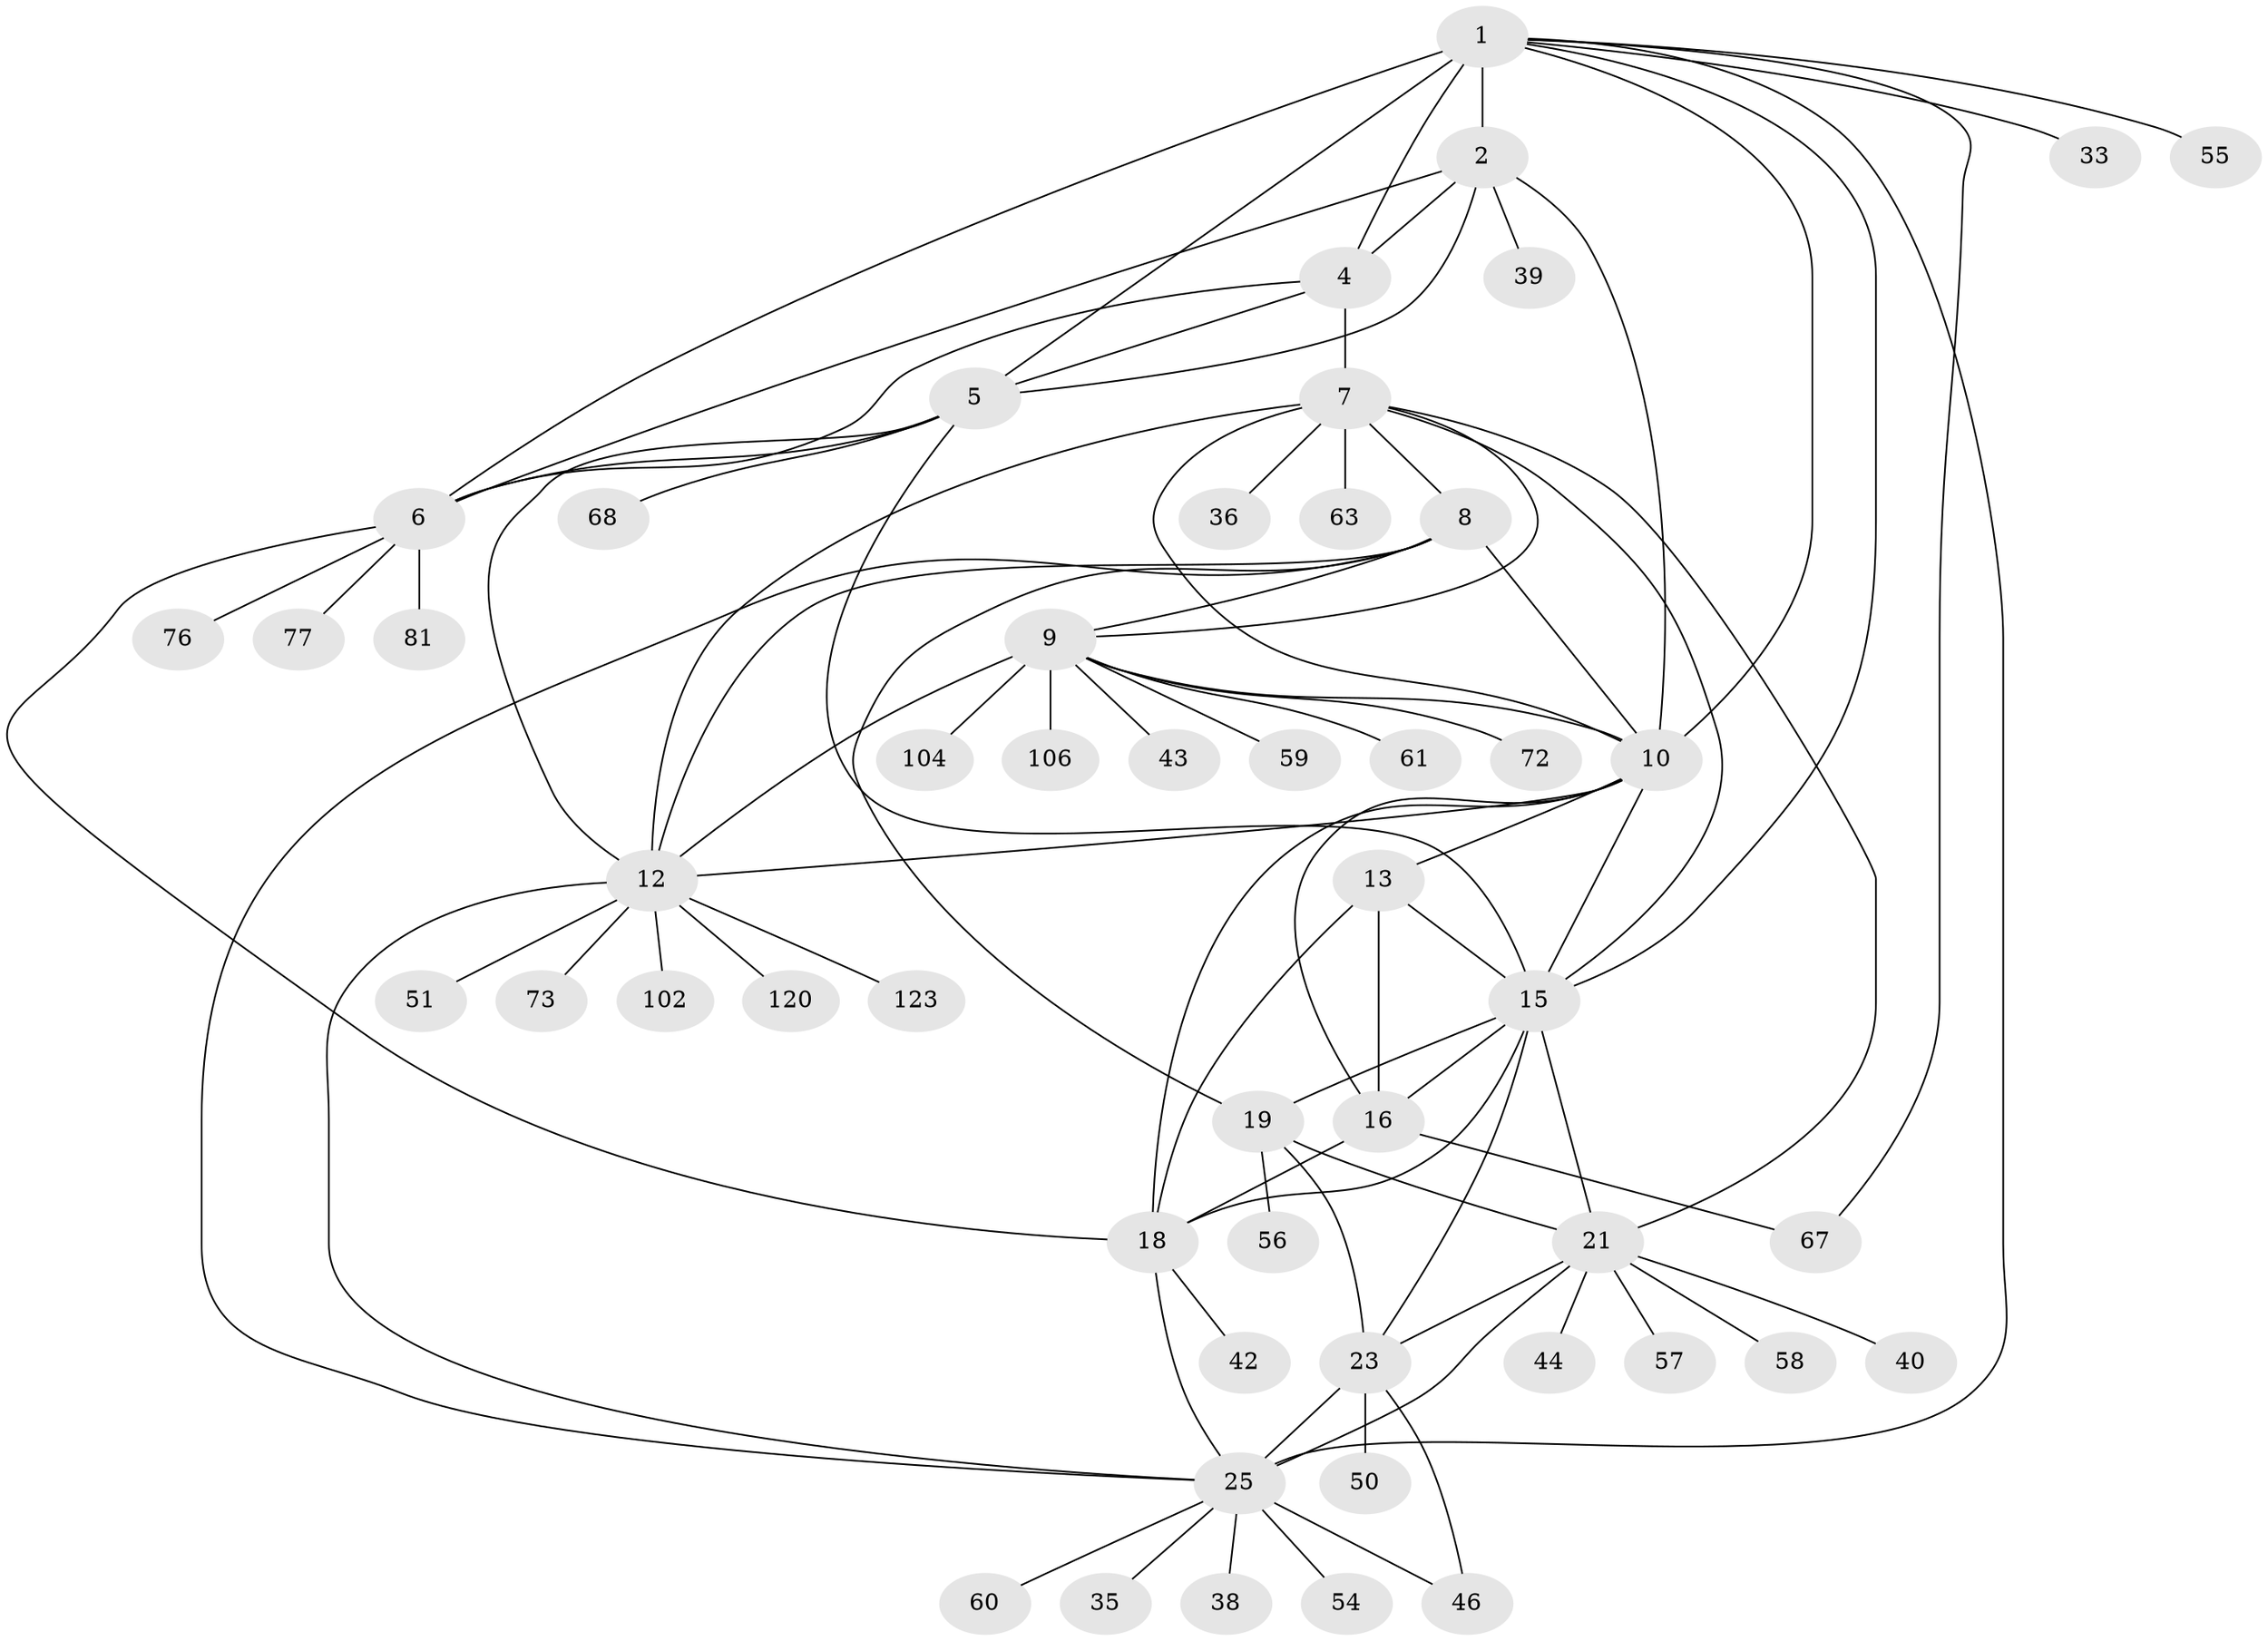 // original degree distribution, {12: 0.015625, 8: 0.0625, 6: 0.0234375, 7: 0.0234375, 9: 0.03125, 14: 0.015625, 11: 0.0078125, 5: 0.0078125, 10: 0.0390625, 13: 0.0078125, 1: 0.6328125, 3: 0.0234375, 2: 0.109375}
// Generated by graph-tools (version 1.1) at 2025/19/03/04/25 18:19:42]
// undirected, 51 vertices, 87 edges
graph export_dot {
graph [start="1"]
  node [color=gray90,style=filled];
  1 [super="+3+34"];
  2 [super="+125"];
  4 [super="+98"];
  5;
  6;
  7 [super="+32+121+80+84+101"];
  8 [super="+110+96"];
  9;
  10 [super="+11"];
  12 [super="+41+37+69"];
  13 [super="+14+82"];
  15 [super="+87+20"];
  16 [super="+105+71+52"];
  18 [super="+49+99"];
  19 [super="+117+100"];
  21 [super="+22+116+92+114+24+48"];
  23;
  25 [super="+26+53+28+113+74+75+90"];
  33 [super="+95+65"];
  35;
  36;
  38;
  39;
  40;
  42;
  43;
  44;
  46;
  50;
  51;
  54;
  55;
  56;
  57;
  58;
  59;
  60;
  61;
  63;
  67 [super="+70"];
  68;
  72;
  73;
  76;
  77;
  81;
  102;
  104;
  106;
  120;
  123;
  1 -- 2 [weight=2];
  1 -- 4 [weight=2];
  1 -- 5 [weight=2];
  1 -- 6 [weight=2];
  1 -- 33;
  1 -- 67;
  1 -- 25 [weight=2];
  1 -- 15;
  1 -- 55;
  1 -- 10;
  2 -- 4;
  2 -- 5;
  2 -- 6;
  2 -- 39;
  2 -- 10;
  4 -- 5;
  4 -- 6;
  4 -- 7;
  5 -- 6;
  5 -- 68;
  5 -- 15;
  5 -- 12;
  6 -- 18;
  6 -- 76;
  6 -- 77;
  6 -- 81;
  7 -- 8;
  7 -- 9;
  7 -- 10 [weight=2];
  7 -- 12;
  7 -- 36;
  7 -- 63;
  7 -- 21;
  7 -- 15;
  8 -- 9;
  8 -- 10 [weight=2];
  8 -- 12;
  8 -- 19;
  8 -- 25;
  9 -- 10 [weight=2];
  9 -- 12;
  9 -- 43;
  9 -- 59;
  9 -- 61;
  9 -- 72;
  9 -- 104;
  9 -- 106;
  10 -- 12 [weight=2];
  10 -- 13 [weight=2];
  10 -- 15;
  10 -- 16;
  10 -- 18;
  12 -- 51;
  12 -- 73;
  12 -- 102;
  12 -- 120;
  12 -- 123;
  12 -- 25;
  13 -- 15 [weight=2];
  13 -- 16 [weight=2];
  13 -- 18 [weight=2];
  15 -- 16;
  15 -- 18;
  15 -- 19;
  15 -- 21 [weight=3];
  15 -- 23;
  16 -- 18;
  16 -- 67;
  18 -- 42;
  18 -- 25;
  19 -- 21 [weight=3];
  19 -- 23;
  19 -- 56;
  21 -- 23 [weight=3];
  21 -- 57;
  21 -- 58;
  21 -- 25;
  21 -- 40;
  21 -- 44;
  23 -- 46;
  23 -- 50;
  23 -- 25;
  25 -- 38;
  25 -- 46;
  25 -- 60;
  25 -- 35;
  25 -- 54;
}
